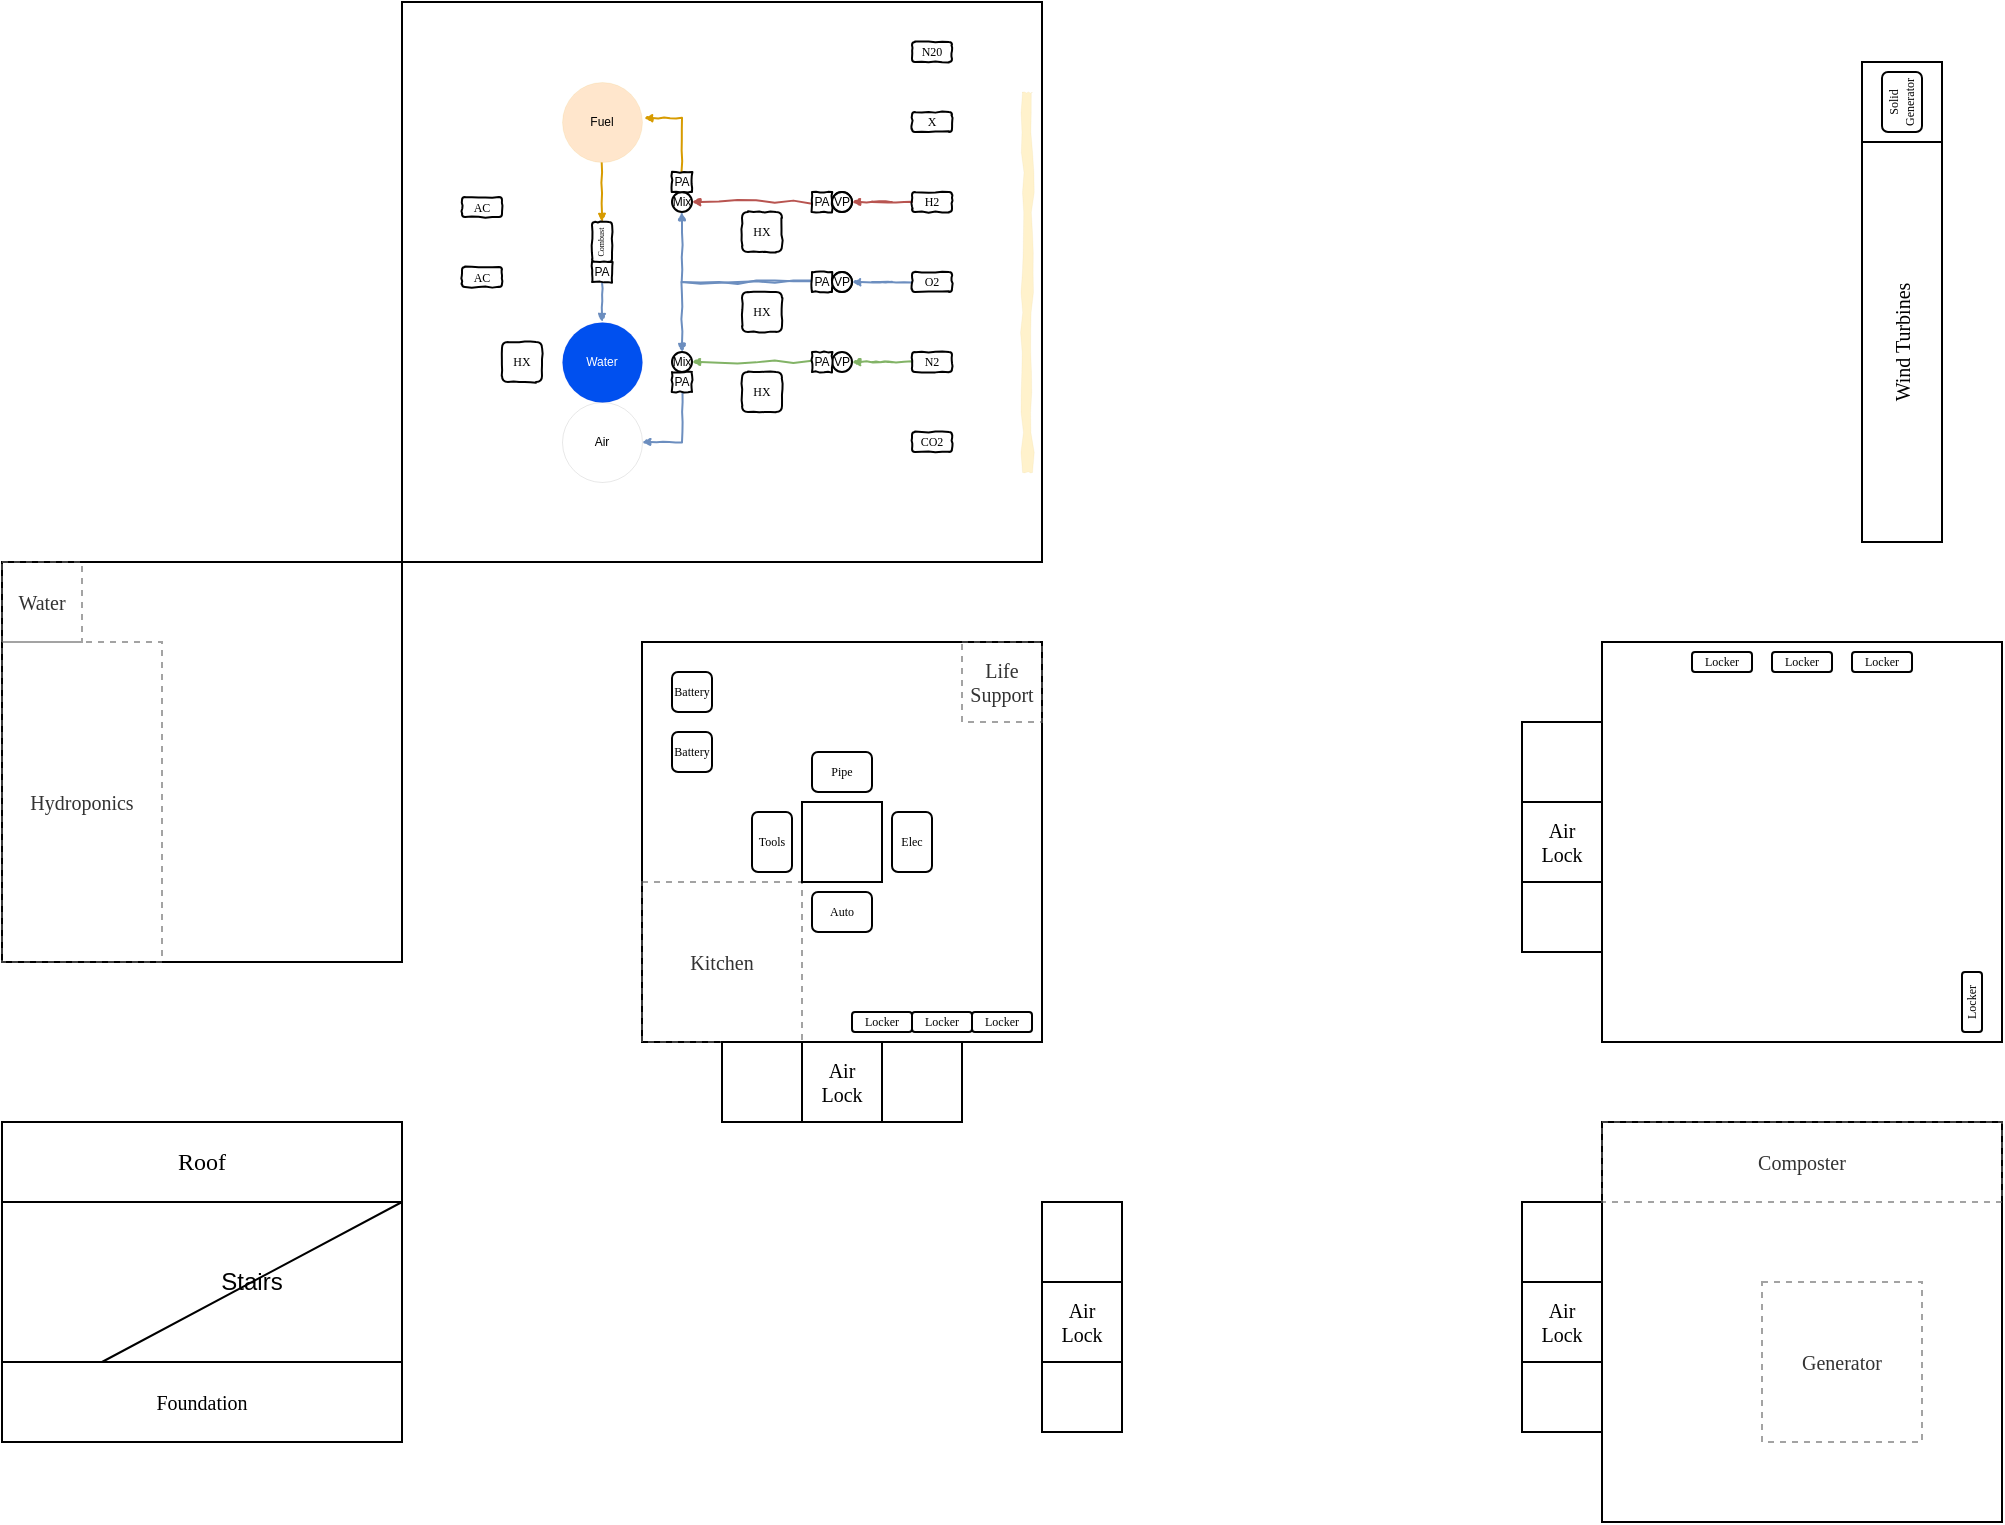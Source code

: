 <mxfile version="18.0.6" type="device"><diagram id="N-BMSA6TOyLM_wrdrmBs" name="Page-1"><mxGraphModel dx="569" dy="1196" grid="1" gridSize="10" guides="1" tooltips="1" connect="1" arrows="1" fold="1" page="1" pageScale="1" pageWidth="1100" pageHeight="850" math="0" shadow="0"><root><mxCell id="0"/><mxCell id="1" parent="0"/><mxCell id="UiLQ8mxrpIkuV-kEF4KZ-11" value="" style="rounded=0;whiteSpace=wrap;html=1;fontFamily=Atkinson Hyperlegible;fontSource=https%3A%2F%2Ffonts.googleapis.com%2Fcss%3Ffamily%3DAtkinson%2BHyperlegible;fontSize=12;fillColor=none;movable=1;resizable=1;rotatable=1;deletable=1;editable=1;connectable=1;pointerEvents=0;" parent="1" vertex="1"><mxGeometry x="360" y="240" width="200" height="200" as="geometry"/></mxCell><mxCell id="UiLQ8mxrpIkuV-kEF4KZ-2" value="" style="rounded=0;whiteSpace=wrap;html=1;fontFamily=Atkinson Hyperlegible;fontSource=https%3A%2F%2Ffonts.googleapis.com%2Fcss%3Ffamily%3DAtkinson%2BHyperlegible;fontSize=12;" parent="1" vertex="1"><mxGeometry x="970" y="-50" width="40" height="40" as="geometry"/></mxCell><mxCell id="UiLQ8mxrpIkuV-kEF4KZ-3" value="Wind Turbines" style="rounded=0;whiteSpace=wrap;html=1;fontFamily=Atkinson Hyperlegible;fontSource=https%3A%2F%2Ffonts.googleapis.com%2Fcss%3Ffamily%3DAtkinson%2BHyperlegible;fontSize=10;horizontal=0;" parent="1" vertex="1"><mxGeometry x="970" y="-10" width="40" height="200" as="geometry"/></mxCell><mxCell id="UiLQ8mxrpIkuV-kEF4KZ-6" value="Foundation" style="rounded=0;whiteSpace=wrap;html=1;fontFamily=Atkinson Hyperlegible;fontSource=https%3A%2F%2Ffonts.googleapis.com%2Fcss%3Ffamily%3DAtkinson%2BHyperlegible;fontSize=10;" parent="1" vertex="1"><mxGeometry x="40" y="600" width="200" height="40" as="geometry"/></mxCell><mxCell id="UiLQ8mxrpIkuV-kEF4KZ-7" value="" style="rounded=0;whiteSpace=wrap;html=1;fontFamily=Atkinson Hyperlegible;fontSource=https%3A%2F%2Ffonts.googleapis.com%2Fcss%3Ffamily%3DAtkinson%2BHyperlegible;fontSize=12;" parent="1" vertex="1"><mxGeometry x="40" y="520" width="200" height="80" as="geometry"/></mxCell><mxCell id="UiLQ8mxrpIkuV-kEF4KZ-8" value="Roof" style="rounded=0;whiteSpace=wrap;html=1;fontFamily=Atkinson Hyperlegible;fontSource=https%3A%2F%2Ffonts.googleapis.com%2Fcss%3Ffamily%3DAtkinson%2BHyperlegible;fontSize=12;" parent="1" vertex="1"><mxGeometry x="40" y="480" width="200" height="40" as="geometry"/></mxCell><mxCell id="UiLQ8mxrpIkuV-kEF4KZ-20" value="Solid&lt;br style=&quot;font-size: 6px;&quot;&gt;Generator" style="rounded=1;whiteSpace=wrap;html=1;glass=0;fontFamily=Atkinson Hyperlegible;fontSource=https%3A%2F%2Ffonts.googleapis.com%2Fcss%3Ffamily%3DAtkinson%2BHyperlegible;fontSize=6;fillColor=none;gradientColor=#ffffff;shadow=0;horizontal=0;" parent="1" vertex="1"><mxGeometry x="980" y="-45" width="20" height="30" as="geometry"/></mxCell><mxCell id="UiLQ8mxrpIkuV-kEF4KZ-21" value="Battery" style="rounded=1;whiteSpace=wrap;html=1;glass=0;fontFamily=Atkinson Hyperlegible;fontSource=https%3A%2F%2Ffonts.googleapis.com%2Fcss%3Ffamily%3DAtkinson%2BHyperlegible;fontSize=6;fillColor=none;gradientColor=#ffffff;shadow=0;" parent="1" vertex="1"><mxGeometry x="375" y="255" width="20" height="20" as="geometry"/></mxCell><mxCell id="UiLQ8mxrpIkuV-kEF4KZ-27" value="Kitchen" style="rounded=0;whiteSpace=wrap;html=1;shadow=0;glass=0;fontFamily=Atkinson Hyperlegible;fontSource=https%3A%2F%2Ffonts.googleapis.com%2Fcss%3Ffamily%3DAtkinson%2BHyperlegible;fontSize=10;fillColor=none;dashed=1;fontColor=#333333;strokeColor=#666666;sketch=0;opacity=60;" parent="1" vertex="1"><mxGeometry x="360" y="360" width="80" height="80" as="geometry"/></mxCell><mxCell id="UiLQ8mxrpIkuV-kEF4KZ-28" value="Life&lt;br style=&quot;font-size: 10px;&quot;&gt;Support" style="rounded=0;whiteSpace=wrap;html=1;shadow=0;glass=0;fontFamily=Atkinson Hyperlegible;fontSource=https%3A%2F%2Ffonts.googleapis.com%2Fcss%3Ffamily%3DAtkinson%2BHyperlegible;fontSize=10;fillColor=none;dashed=1;fontColor=#333333;strokeColor=#666666;sketch=0;opacity=60;" parent="1" vertex="1"><mxGeometry x="520" y="240" width="40" height="40" as="geometry"/></mxCell><mxCell id="PRaW3GvwGCzy9VyHbWax-9" value="Locker" style="rounded=1;whiteSpace=wrap;html=1;glass=0;fontFamily=Atkinson Hyperlegible;fontSource=https%3A%2F%2Ffonts.googleapis.com%2Fcss%3Ffamily%3DAtkinson%2BHyperlegible;fontSize=6;fillColor=none;gradientColor=#ffffff;shadow=0;" parent="1" vertex="1"><mxGeometry x="525" y="425" width="30" height="10" as="geometry"/></mxCell><mxCell id="PRaW3GvwGCzy9VyHbWax-10" value="Locker" style="rounded=1;whiteSpace=wrap;html=1;glass=0;fontFamily=Atkinson Hyperlegible;fontSource=https%3A%2F%2Ffonts.googleapis.com%2Fcss%3Ffamily%3DAtkinson%2BHyperlegible;fontSize=6;fillColor=none;gradientColor=#ffffff;shadow=0;" parent="1" vertex="1"><mxGeometry x="495" y="425" width="30" height="10" as="geometry"/></mxCell><mxCell id="PRaW3GvwGCzy9VyHbWax-11" value="Locker" style="rounded=1;whiteSpace=wrap;html=1;glass=0;fontFamily=Atkinson Hyperlegible;fontSource=https%3A%2F%2Ffonts.googleapis.com%2Fcss%3Ffamily%3DAtkinson%2BHyperlegible;fontSize=6;fillColor=none;gradientColor=#ffffff;shadow=0;" parent="1" vertex="1"><mxGeometry x="465" y="425" width="30" height="10" as="geometry"/></mxCell><mxCell id="PRaW3GvwGCzy9VyHbWax-41" value="" style="rounded=0;whiteSpace=wrap;html=1;fontFamily=Atkinson Hyperlegible;fontSource=https%3A%2F%2Ffonts.googleapis.com%2Fcss%3Ffamily%3DAtkinson%2BHyperlegible;fontSize=12;" parent="1" vertex="1"><mxGeometry x="400" y="440" width="40" height="40" as="geometry"/></mxCell><mxCell id="PRaW3GvwGCzy9VyHbWax-42" value="" style="rounded=0;whiteSpace=wrap;html=1;fontFamily=Atkinson Hyperlegible;fontSource=https%3A%2F%2Ffonts.googleapis.com%2Fcss%3Ffamily%3DAtkinson%2BHyperlegible;fontSize=12;" parent="1" vertex="1"><mxGeometry x="480" y="440" width="40" height="40" as="geometry"/></mxCell><mxCell id="PRaW3GvwGCzy9VyHbWax-43" value="Air&lt;br style=&quot;font-size: 10px;&quot;&gt;Lock" style="rounded=0;whiteSpace=wrap;html=1;fontFamily=Atkinson Hyperlegible;fontSource=https%3A%2F%2Ffonts.googleapis.com%2Fcss%3Ffamily%3DAtkinson%2BHyperlegible;fontSize=10;" parent="1" vertex="1"><mxGeometry x="440" y="440" width="40" height="40" as="geometry"/></mxCell><mxCell id="PRaW3GvwGCzy9VyHbWax-44" value="" style="rounded=0;whiteSpace=wrap;html=1;fontFamily=Atkinson Hyperlegible;fontSource=https%3A%2F%2Ffonts.googleapis.com%2Fcss%3Ffamily%3DAtkinson%2BHyperlegible;fontSize=12;fillColor=none;movable=1;resizable=1;rotatable=1;deletable=1;editable=1;connectable=1;pointerEvents=0;" parent="1" vertex="1"><mxGeometry x="40" y="200" width="200" height="200" as="geometry"/></mxCell><mxCell id="PRaW3GvwGCzy9VyHbWax-55" value="Hydroponics" style="rounded=0;whiteSpace=wrap;html=1;shadow=0;glass=0;fontFamily=Atkinson Hyperlegible;fontSource=https%3A%2F%2Ffonts.googleapis.com%2Fcss%3Ffamily%3DAtkinson%2BHyperlegible;fontSize=10;fillColor=none;dashed=1;fontColor=#333333;strokeColor=#666666;sketch=0;opacity=60;" parent="1" vertex="1"><mxGeometry x="40" y="240" width="80" height="160" as="geometry"/></mxCell><mxCell id="PRaW3GvwGCzy9VyHbWax-56" value="" style="rounded=0;whiteSpace=wrap;html=1;fontFamily=Atkinson Hyperlegible;fontSource=https%3A%2F%2Ffonts.googleapis.com%2Fcss%3Ffamily%3DAtkinson%2BHyperlegible;fontSize=12;fillColor=none;movable=1;resizable=1;rotatable=1;deletable=1;editable=1;connectable=1;pointerEvents=0;" parent="1" vertex="1"><mxGeometry x="240" y="-80" width="320" height="280" as="geometry"/></mxCell><mxCell id="PRaW3GvwGCzy9VyHbWax-58" value="" style="rounded=0;whiteSpace=wrap;html=1;fontFamily=Atkinson Hyperlegible;fontSource=https%3A%2F%2Ffonts.googleapis.com%2Fcss%3Ffamily%3DAtkinson%2BHyperlegible;fontSize=12;fillColor=none;movable=1;resizable=1;rotatable=1;deletable=1;editable=1;connectable=1;pointerEvents=0;" parent="1" vertex="1"><mxGeometry x="840" y="480" width="200" height="200" as="geometry"/></mxCell><mxCell id="PRaW3GvwGCzy9VyHbWax-59" value="Generator" style="rounded=0;whiteSpace=wrap;html=1;shadow=0;glass=0;fontFamily=Atkinson Hyperlegible;fontSource=https%3A%2F%2Ffonts.googleapis.com%2Fcss%3Ffamily%3DAtkinson%2BHyperlegible;fontSize=10;fillColor=none;dashed=1;fontColor=#333333;strokeColor=#666666;sketch=0;opacity=60;" parent="1" vertex="1"><mxGeometry x="920" y="560" width="80" height="80" as="geometry"/></mxCell><mxCell id="PRaW3GvwGCzy9VyHbWax-63" value="" style="rounded=0;whiteSpace=wrap;html=1;fontFamily=Atkinson Hyperlegible;fontSource=https%3A%2F%2Ffonts.googleapis.com%2Fcss%3Ffamily%3DAtkinson%2BHyperlegible;fontSize=12;" parent="1" vertex="1"><mxGeometry x="560" y="520" width="40" height="40" as="geometry"/></mxCell><mxCell id="PRaW3GvwGCzy9VyHbWax-64" value="" style="rounded=0;whiteSpace=wrap;html=1;fontFamily=Atkinson Hyperlegible;fontSource=https%3A%2F%2Ffonts.googleapis.com%2Fcss%3Ffamily%3DAtkinson%2BHyperlegible;fontSize=12;" parent="1" vertex="1"><mxGeometry x="560" y="595" width="40" height="40" as="geometry"/></mxCell><mxCell id="PRaW3GvwGCzy9VyHbWax-65" value="Air&lt;br style=&quot;font-size: 10px;&quot;&gt;Lock" style="rounded=0;whiteSpace=wrap;html=1;fontFamily=Atkinson Hyperlegible;fontSource=https%3A%2F%2Ffonts.googleapis.com%2Fcss%3Ffamily%3DAtkinson%2BHyperlegible;fontSize=10;" parent="1" vertex="1"><mxGeometry x="560" y="560" width="40" height="40" as="geometry"/></mxCell><mxCell id="PRaW3GvwGCzy9VyHbWax-66" value="" style="rounded=0;whiteSpace=wrap;html=1;fontFamily=Atkinson Hyperlegible;fontSource=https%3A%2F%2Ffonts.googleapis.com%2Fcss%3Ffamily%3DAtkinson%2BHyperlegible;fontSize=12;" parent="1" vertex="1"><mxGeometry x="800" y="520" width="40" height="40" as="geometry"/></mxCell><mxCell id="PRaW3GvwGCzy9VyHbWax-67" value="" style="rounded=0;whiteSpace=wrap;html=1;fontFamily=Atkinson Hyperlegible;fontSource=https%3A%2F%2Ffonts.googleapis.com%2Fcss%3Ffamily%3DAtkinson%2BHyperlegible;fontSize=12;" parent="1" vertex="1"><mxGeometry x="800" y="595" width="40" height="40" as="geometry"/></mxCell><mxCell id="PRaW3GvwGCzy9VyHbWax-68" value="Air&lt;br style=&quot;font-size: 10px;&quot;&gt;Lock" style="rounded=0;whiteSpace=wrap;html=1;fontFamily=Atkinson Hyperlegible;fontSource=https%3A%2F%2Ffonts.googleapis.com%2Fcss%3Ffamily%3DAtkinson%2BHyperlegible;fontSize=10;" parent="1" vertex="1"><mxGeometry x="800" y="560" width="40" height="40" as="geometry"/></mxCell><mxCell id="PRaW3GvwGCzy9VyHbWax-69" value="Composter" style="rounded=0;whiteSpace=wrap;html=1;shadow=0;glass=0;fontFamily=Atkinson Hyperlegible;fontSource=https%3A%2F%2Ffonts.googleapis.com%2Fcss%3Ffamily%3DAtkinson%2BHyperlegible;fontSize=10;fillColor=none;dashed=1;fontColor=#333333;strokeColor=#666666;sketch=0;opacity=60;" parent="1" vertex="1"><mxGeometry x="840" y="480" width="200" height="40" as="geometry"/></mxCell><mxCell id="PRaW3GvwGCzy9VyHbWax-71" value="" style="rounded=0;whiteSpace=wrap;html=1;fontFamily=Atkinson Hyperlegible;fontSource=https%3A%2F%2Ffonts.googleapis.com%2Fcss%3Ffamily%3DAtkinson%2BHyperlegible;fontSize=12;fillColor=none;movable=1;resizable=1;rotatable=1;deletable=1;editable=1;connectable=1;pointerEvents=0;" parent="1" vertex="1"><mxGeometry x="840" y="240" width="200" height="200" as="geometry"/></mxCell><mxCell id="PRaW3GvwGCzy9VyHbWax-75" value="Elec" style="rounded=1;whiteSpace=wrap;html=1;glass=0;fontFamily=Atkinson Hyperlegible;fontSource=https%3A%2F%2Ffonts.googleapis.com%2Fcss%3Ffamily%3DAtkinson%2BHyperlegible;fontSize=6;fillColor=none;gradientColor=#ffffff;shadow=0;direction=west;" parent="1" vertex="1"><mxGeometry x="485" y="325" width="20" height="30" as="geometry"/></mxCell><mxCell id="PRaW3GvwGCzy9VyHbWax-87" value="Locker" style="rounded=1;whiteSpace=wrap;html=1;glass=0;fontFamily=Atkinson Hyperlegible;fontSource=https%3A%2F%2Ffonts.googleapis.com%2Fcss%3Ffamily%3DAtkinson%2BHyperlegible;fontSize=6;fillColor=none;gradientColor=#ffffff;shadow=0;" parent="1" vertex="1"><mxGeometry x="965" y="245" width="30" height="10" as="geometry"/></mxCell><mxCell id="PRaW3GvwGCzy9VyHbWax-88" value="Locker" style="rounded=1;whiteSpace=wrap;html=1;glass=0;fontFamily=Atkinson Hyperlegible;fontSource=https%3A%2F%2Ffonts.googleapis.com%2Fcss%3Ffamily%3DAtkinson%2BHyperlegible;fontSize=6;fillColor=none;gradientColor=#ffffff;shadow=0;" parent="1" vertex="1"><mxGeometry x="885" y="245" width="30" height="10" as="geometry"/></mxCell><mxCell id="PRaW3GvwGCzy9VyHbWax-89" value="Locker" style="rounded=1;whiteSpace=wrap;html=1;glass=0;fontFamily=Atkinson Hyperlegible;fontSource=https%3A%2F%2Ffonts.googleapis.com%2Fcss%3Ffamily%3DAtkinson%2BHyperlegible;fontSize=6;fillColor=none;gradientColor=#ffffff;shadow=0;horizontal=0;" parent="1" vertex="1"><mxGeometry x="1020" y="405" width="10" height="30" as="geometry"/></mxCell><mxCell id="PRaW3GvwGCzy9VyHbWax-90" value="" style="rounded=0;whiteSpace=wrap;html=1;fontFamily=Atkinson Hyperlegible;fontSource=https%3A%2F%2Ffonts.googleapis.com%2Fcss%3Ffamily%3DAtkinson%2BHyperlegible;fontSize=12;" parent="1" vertex="1"><mxGeometry x="800" y="280" width="40" height="40" as="geometry"/></mxCell><mxCell id="PRaW3GvwGCzy9VyHbWax-91" value="" style="rounded=0;whiteSpace=wrap;html=1;fontFamily=Atkinson Hyperlegible;fontSource=https%3A%2F%2Ffonts.googleapis.com%2Fcss%3Ffamily%3DAtkinson%2BHyperlegible;fontSize=12;" parent="1" vertex="1"><mxGeometry x="800" y="355" width="40" height="40" as="geometry"/></mxCell><mxCell id="PRaW3GvwGCzy9VyHbWax-92" value="Air&lt;br style=&quot;font-size: 10px;&quot;&gt;Lock" style="rounded=0;whiteSpace=wrap;html=1;fontFamily=Atkinson Hyperlegible;fontSource=https%3A%2F%2Ffonts.googleapis.com%2Fcss%3Ffamily%3DAtkinson%2BHyperlegible;fontSize=10;" parent="1" vertex="1"><mxGeometry x="800" y="320" width="40" height="40" as="geometry"/></mxCell><mxCell id="PRaW3GvwGCzy9VyHbWax-93" value="" style="rounded=0;whiteSpace=wrap;html=1;fontFamily=Atkinson Hyperlegible;fontSource=https%3A%2F%2Ffonts.googleapis.com%2Fcss%3Ffamily%3DAtkinson%2BHyperlegible;fontSize=12;" parent="1" vertex="1"><mxGeometry x="440" y="320" width="40" height="40" as="geometry"/></mxCell><mxCell id="PRaW3GvwGCzy9VyHbWax-94" value="Auto" style="rounded=1;whiteSpace=wrap;html=1;glass=0;fontFamily=Atkinson Hyperlegible;fontSource=https%3A%2F%2Ffonts.googleapis.com%2Fcss%3Ffamily%3DAtkinson%2BHyperlegible;fontSize=6;fillColor=none;gradientColor=#ffffff;shadow=0;direction=west;" parent="1" vertex="1"><mxGeometry x="445" y="365" width="30" height="20" as="geometry"/></mxCell><mxCell id="PRaW3GvwGCzy9VyHbWax-95" value="Pipe" style="rounded=1;whiteSpace=wrap;html=1;glass=0;fontFamily=Atkinson Hyperlegible;fontSource=https%3A%2F%2Ffonts.googleapis.com%2Fcss%3Ffamily%3DAtkinson%2BHyperlegible;fontSize=6;fillColor=none;gradientColor=#ffffff;shadow=0;direction=west;" parent="1" vertex="1"><mxGeometry x="445" y="295" width="30" height="20" as="geometry"/></mxCell><mxCell id="PRaW3GvwGCzy9VyHbWax-96" value="Tools" style="rounded=1;whiteSpace=wrap;html=1;glass=0;fontFamily=Atkinson Hyperlegible;fontSource=https%3A%2F%2Ffonts.googleapis.com%2Fcss%3Ffamily%3DAtkinson%2BHyperlegible;fontSize=6;fillColor=none;gradientColor=#ffffff;shadow=0;direction=west;" parent="1" vertex="1"><mxGeometry x="415" y="325" width="20" height="30" as="geometry"/></mxCell><mxCell id="PRaW3GvwGCzy9VyHbWax-97" value="Locker" style="rounded=1;whiteSpace=wrap;html=1;glass=0;fontFamily=Atkinson Hyperlegible;fontSource=https%3A%2F%2Ffonts.googleapis.com%2Fcss%3Ffamily%3DAtkinson%2BHyperlegible;fontSize=6;fillColor=none;gradientColor=#ffffff;shadow=0;" parent="1" vertex="1"><mxGeometry x="925" y="245" width="30" height="10" as="geometry"/></mxCell><mxCell id="YqtuCETEZdr7VnSkTlQu-1" value="Battery" style="rounded=1;whiteSpace=wrap;html=1;glass=0;fontFamily=Atkinson Hyperlegible;fontSource=https%3A%2F%2Ffonts.googleapis.com%2Fcss%3Ffamily%3DAtkinson%2BHyperlegible;fontSize=6;fillColor=none;gradientColor=#ffffff;shadow=0;" parent="1" vertex="1"><mxGeometry x="375" y="285" width="20" height="20" as="geometry"/></mxCell><mxCell id="YqtuCETEZdr7VnSkTlQu-9" value="Stairs" style="shape=manualInput;whiteSpace=wrap;html=1;size=80;" parent="1" vertex="1"><mxGeometry x="90" y="520" width="150" height="80" as="geometry"/></mxCell><mxCell id="Nd26hp-KOcYlR2YbkP75-1" value="Water" style="rounded=0;whiteSpace=wrap;html=1;shadow=0;glass=0;fontFamily=Atkinson Hyperlegible;fontSource=https%3A%2F%2Ffonts.googleapis.com%2Fcss%3Ffamily%3DAtkinson%2BHyperlegible;fontSize=10;fillColor=none;dashed=1;fontColor=#333333;strokeColor=#666666;sketch=0;opacity=60;" vertex="1" parent="1"><mxGeometry x="40" y="200" width="40" height="40" as="geometry"/></mxCell><mxCell id="Nd26hp-KOcYlR2YbkP75-2" value="CO2" style="rounded=1;whiteSpace=wrap;html=1;glass=0;fontFamily=Atkinson Hyperlegible;fontSource=https%3A%2F%2Ffonts.googleapis.com%2Fcss%3Ffamily%3DAtkinson%2BHyperlegible;fontSize=6;fillColor=none;gradientColor=#ffffff;shadow=0;direction=west;comic=1;" vertex="1" parent="1"><mxGeometry x="495" y="135" width="20" height="10" as="geometry"/></mxCell><mxCell id="Nd26hp-KOcYlR2YbkP75-22" style="edgeStyle=orthogonalEdgeStyle;orthogonalLoop=1;jettySize=auto;html=1;fontSize=6;endArrow=block;endFill=1;endSize=2;rounded=0;fillColor=#d5e8d4;strokeColor=#82b366;entryX=1;entryY=0.5;entryDx=0;entryDy=0;comic=1;" edge="1" parent="1" source="Nd26hp-KOcYlR2YbkP75-3" target="Nd26hp-KOcYlR2YbkP75-32"><mxGeometry relative="1" as="geometry"/></mxCell><mxCell id="Nd26hp-KOcYlR2YbkP75-3" value="N2" style="rounded=1;whiteSpace=wrap;html=1;glass=0;fontFamily=Atkinson Hyperlegible;fontSource=https%3A%2F%2Ffonts.googleapis.com%2Fcss%3Ffamily%3DAtkinson%2BHyperlegible;fontSize=6;fillColor=none;gradientColor=#ffffff;shadow=0;direction=west;comic=1;" vertex="1" parent="1"><mxGeometry x="495" y="95" width="20" height="10" as="geometry"/></mxCell><mxCell id="Nd26hp-KOcYlR2YbkP75-31" style="edgeStyle=orthogonalEdgeStyle;rounded=0;orthogonalLoop=1;jettySize=auto;html=1;entryX=1;entryY=0.5;entryDx=0;entryDy=0;fontSize=4;endArrow=block;endFill=1;endSize=2;fillColor=#dae8fc;strokeColor=#6c8ebf;comic=1;" edge="1" parent="1" source="Nd26hp-KOcYlR2YbkP75-4" target="Nd26hp-KOcYlR2YbkP75-29"><mxGeometry relative="1" as="geometry"/></mxCell><mxCell id="Nd26hp-KOcYlR2YbkP75-4" value="O2" style="rounded=1;whiteSpace=wrap;html=1;glass=0;fontFamily=Atkinson Hyperlegible;fontSource=https%3A%2F%2Ffonts.googleapis.com%2Fcss%3Ffamily%3DAtkinson%2BHyperlegible;fontSize=6;fillColor=none;gradientColor=#ffffff;shadow=0;direction=west;comic=1;" vertex="1" parent="1"><mxGeometry x="495" y="55" width="20" height="10" as="geometry"/></mxCell><mxCell id="Nd26hp-KOcYlR2YbkP75-19" style="edgeStyle=orthogonalEdgeStyle;orthogonalLoop=1;jettySize=auto;html=1;fontSize=6;endArrow=block;endFill=1;endSize=2;rounded=0;fillColor=#f8cecc;strokeColor=#b85450;entryX=1;entryY=0.5;entryDx=0;entryDy=0;comic=1;" edge="1" parent="1" source="Nd26hp-KOcYlR2YbkP75-5" target="Nd26hp-KOcYlR2YbkP75-28"><mxGeometry relative="1" as="geometry"/></mxCell><mxCell id="Nd26hp-KOcYlR2YbkP75-5" value="H2" style="rounded=1;whiteSpace=wrap;html=1;glass=0;fontFamily=Atkinson Hyperlegible;fontSource=https%3A%2F%2Ffonts.googleapis.com%2Fcss%3Ffamily%3DAtkinson%2BHyperlegible;fontSize=6;fillColor=none;gradientColor=#ffffff;shadow=0;direction=west;comic=1;" vertex="1" parent="1"><mxGeometry x="495" y="15" width="20" height="10" as="geometry"/></mxCell><mxCell id="Nd26hp-KOcYlR2YbkP75-6" value="X" style="rounded=1;whiteSpace=wrap;html=1;glass=0;fontFamily=Atkinson Hyperlegible;fontSource=https%3A%2F%2Ffonts.googleapis.com%2Fcss%3Ffamily%3DAtkinson%2BHyperlegible;fontSize=6;fillColor=none;gradientColor=#ffffff;shadow=0;direction=west;comic=1;" vertex="1" parent="1"><mxGeometry x="495" y="-25" width="20" height="10" as="geometry"/></mxCell><mxCell id="Nd26hp-KOcYlR2YbkP75-7" value="" style="rounded=0;whiteSpace=wrap;html=1;dashed=1;dashPattern=1 1;fillColor=#fff2cc;strokeColor=#d6b656;strokeWidth=0;comic=1;" vertex="1" parent="1"><mxGeometry x="550" y="-35" width="5" height="190" as="geometry"/></mxCell><mxCell id="Nd26hp-KOcYlR2YbkP75-8" value="AC" style="rounded=1;whiteSpace=wrap;html=1;glass=0;fontFamily=Atkinson Hyperlegible;fontSource=https%3A%2F%2Ffonts.googleapis.com%2Fcss%3Ffamily%3DAtkinson%2BHyperlegible;fontSize=6;fillColor=none;gradientColor=#ffffff;shadow=0;direction=west;comic=1;" vertex="1" parent="1"><mxGeometry x="270" y="17.5" width="20" height="10" as="geometry"/></mxCell><mxCell id="Nd26hp-KOcYlR2YbkP75-9" value="HX" style="rounded=1;whiteSpace=wrap;html=1;glass=0;fontFamily=Atkinson Hyperlegible;fontSource=https%3A%2F%2Ffonts.googleapis.com%2Fcss%3Ffamily%3DAtkinson%2BHyperlegible;fontSize=6;fillColor=none;gradientColor=#ffffff;shadow=0;direction=west;comic=1;" vertex="1" parent="1"><mxGeometry x="290" y="90" width="20" height="20" as="geometry"/></mxCell><mxCell id="Nd26hp-KOcYlR2YbkP75-23" style="edgeStyle=orthogonalEdgeStyle;orthogonalLoop=1;jettySize=auto;html=1;exitX=0.5;exitY=1;exitDx=0;exitDy=0;entryX=1;entryY=0.5;entryDx=0;entryDy=0;fontSize=6;endArrow=block;endFill=1;endSize=2;rounded=0;fillColor=#dae8fc;strokeColor=#6c8ebf;gradientColor=#7ea6e0;comic=1;" edge="1" parent="1" source="Nd26hp-KOcYlR2YbkP75-61" target="Nd26hp-KOcYlR2YbkP75-14"><mxGeometry relative="1" as="geometry"><Array as="points"><mxPoint x="380" y="140"/></Array></mxGeometry></mxCell><mxCell id="Nd26hp-KOcYlR2YbkP75-11" value="Mix" style="ellipse;whiteSpace=wrap;html=1;aspect=fixed;strokeWidth=1;fontSize=6;comic=1;" vertex="1" parent="1"><mxGeometry x="375" y="95" width="10" height="10" as="geometry"/></mxCell><mxCell id="Nd26hp-KOcYlR2YbkP75-12" value="HX" style="rounded=1;whiteSpace=wrap;html=1;glass=0;fontFamily=Atkinson Hyperlegible;fontSource=https%3A%2F%2Ffonts.googleapis.com%2Fcss%3Ffamily%3DAtkinson%2BHyperlegible;fontSize=6;fillColor=none;gradientColor=#ffffff;shadow=0;direction=west;comic=1;" vertex="1" parent="1"><mxGeometry x="410" y="105" width="20" height="20" as="geometry"/></mxCell><mxCell id="Nd26hp-KOcYlR2YbkP75-26" style="edgeStyle=orthogonalEdgeStyle;orthogonalLoop=1;jettySize=auto;html=1;exitX=0.5;exitY=1;exitDx=0;exitDy=0;entryX=0.5;entryY=1;entryDx=0;entryDy=0;fontSize=6;endArrow=block;endFill=1;endSize=2;rounded=0;fillColor=#ffe6cc;strokeColor=#d79b00;comic=1;" edge="1" parent="1" source="Nd26hp-KOcYlR2YbkP75-13" target="Nd26hp-KOcYlR2YbkP75-18"><mxGeometry relative="1" as="geometry"/></mxCell><mxCell id="Nd26hp-KOcYlR2YbkP75-13" value="Fuel" style="ellipse;whiteSpace=wrap;html=1;aspect=fixed;dashed=1;dashPattern=1 1;fontSize=6;strokeWidth=0;fillColor=#ffe6cc;strokeColor=#d79b00;comic=1;" vertex="1" parent="1"><mxGeometry x="320" y="-40" width="40" height="40" as="geometry"/></mxCell><mxCell id="Nd26hp-KOcYlR2YbkP75-14" value="Air" style="ellipse;whiteSpace=wrap;html=1;aspect=fixed;dashed=1;dashPattern=1 1;fontSize=6;strokeWidth=0;comic=1;" vertex="1" parent="1"><mxGeometry x="320" y="120" width="40" height="40" as="geometry"/></mxCell><mxCell id="Nd26hp-KOcYlR2YbkP75-15" value="AC" style="rounded=1;whiteSpace=wrap;html=1;glass=0;fontFamily=Atkinson Hyperlegible;fontSource=https%3A%2F%2Ffonts.googleapis.com%2Fcss%3Ffamily%3DAtkinson%2BHyperlegible;fontSize=6;fillColor=none;gradientColor=#ffffff;shadow=0;direction=west;comic=1;" vertex="1" parent="1"><mxGeometry x="270" y="52.5" width="20" height="10" as="geometry"/></mxCell><mxCell id="Nd26hp-KOcYlR2YbkP75-25" style="edgeStyle=orthogonalEdgeStyle;orthogonalLoop=1;jettySize=auto;html=1;entryX=1.025;entryY=0.45;entryDx=0;entryDy=0;entryPerimeter=0;fontSize=6;exitX=0.5;exitY=0;exitDx=0;exitDy=0;endArrow=block;endFill=1;endSize=2;rounded=0;fillColor=#ffe6cc;strokeColor=#d79b00;comic=1;" edge="1" parent="1" source="Nd26hp-KOcYlR2YbkP75-50" target="Nd26hp-KOcYlR2YbkP75-13"><mxGeometry relative="1" as="geometry"><Array as="points"><mxPoint x="380" y="-22"/></Array></mxGeometry></mxCell><mxCell id="Nd26hp-KOcYlR2YbkP75-16" value="Mix" style="ellipse;whiteSpace=wrap;html=1;aspect=fixed;strokeWidth=1;fontSize=6;comic=1;" vertex="1" parent="1"><mxGeometry x="375" y="15" width="10" height="10" as="geometry"/></mxCell><mxCell id="Nd26hp-KOcYlR2YbkP75-17" value="Water" style="ellipse;whiteSpace=wrap;html=1;aspect=fixed;dashed=1;dashPattern=1 1;fontSize=6;strokeWidth=0;fillColor=#0050ef;strokeColor=#001DBC;fontColor=#ffffff;comic=1;" vertex="1" parent="1"><mxGeometry x="320" y="80" width="40" height="40" as="geometry"/></mxCell><mxCell id="Nd26hp-KOcYlR2YbkP75-27" style="edgeStyle=orthogonalEdgeStyle;orthogonalLoop=1;jettySize=auto;html=1;exitX=0.5;exitY=1;exitDx=0;exitDy=0;entryX=0.5;entryY=0;entryDx=0;entryDy=0;fontSize=6;endArrow=block;endFill=1;endSize=2;rounded=0;fillColor=#dae8fc;strokeColor=#6c8ebf;comic=1;" edge="1" parent="1" source="Nd26hp-KOcYlR2YbkP75-64" target="Nd26hp-KOcYlR2YbkP75-17"><mxGeometry relative="1" as="geometry"/></mxCell><mxCell id="Nd26hp-KOcYlR2YbkP75-18" value="Combust" style="rounded=1;whiteSpace=wrap;html=1;glass=0;fontFamily=Atkinson Hyperlegible;fontSource=https%3A%2F%2Ffonts.googleapis.com%2Fcss%3Ffamily%3DAtkinson%2BHyperlegible;fontSize=4;fillColor=none;gradientColor=#ffffff;shadow=0;direction=west;horizontal=0;comic=1;" vertex="1" parent="1"><mxGeometry x="335" y="30" width="10" height="20" as="geometry"/></mxCell><mxCell id="Nd26hp-KOcYlR2YbkP75-38" style="edgeStyle=orthogonalEdgeStyle;rounded=0;orthogonalLoop=1;jettySize=auto;html=1;exitX=0;exitY=0.5;exitDx=0;exitDy=0;entryX=1;entryY=0.5;entryDx=0;entryDy=0;fontSize=4;endArrow=block;endFill=1;endSize=2;fillColor=#f8cecc;strokeColor=#b85450;comic=1;" edge="1" parent="1" source="Nd26hp-KOcYlR2YbkP75-55" target="Nd26hp-KOcYlR2YbkP75-16"><mxGeometry relative="1" as="geometry"/></mxCell><mxCell id="Nd26hp-KOcYlR2YbkP75-28" value="VP" style="ellipse;whiteSpace=wrap;html=1;aspect=fixed;fontSize=4;strokeWidth=1;comic=1;" vertex="1" parent="1"><mxGeometry x="455" y="15" width="10" height="10" as="geometry"/></mxCell><mxCell id="Nd26hp-KOcYlR2YbkP75-36" style="edgeStyle=orthogonalEdgeStyle;rounded=0;orthogonalLoop=1;jettySize=auto;html=1;entryX=0.5;entryY=1;entryDx=0;entryDy=0;fontSize=4;endArrow=block;endFill=1;endSize=2;exitX=0;exitY=0.5;exitDx=0;exitDy=0;fillColor=#dae8fc;strokeColor=#6c8ebf;comic=1;" edge="1" parent="1" source="Nd26hp-KOcYlR2YbkP75-56" target="Nd26hp-KOcYlR2YbkP75-16"><mxGeometry relative="1" as="geometry"/></mxCell><mxCell id="Nd26hp-KOcYlR2YbkP75-29" value="VP" style="ellipse;whiteSpace=wrap;html=1;aspect=fixed;fontSize=4;strokeWidth=1;comic=1;" vertex="1" parent="1"><mxGeometry x="455" y="55" width="10" height="10" as="geometry"/></mxCell><mxCell id="Nd26hp-KOcYlR2YbkP75-35" style="edgeStyle=orthogonalEdgeStyle;rounded=0;orthogonalLoop=1;jettySize=auto;html=1;exitX=0;exitY=0.5;exitDx=0;exitDy=0;entryX=1;entryY=0.5;entryDx=0;entryDy=0;fontSize=4;endArrow=block;endFill=1;endSize=2;fillColor=#d5e8d4;strokeColor=#82b366;comic=1;" edge="1" parent="1" source="Nd26hp-KOcYlR2YbkP75-57" target="Nd26hp-KOcYlR2YbkP75-11"><mxGeometry relative="1" as="geometry"/></mxCell><mxCell id="Nd26hp-KOcYlR2YbkP75-32" value="VP" style="ellipse;whiteSpace=wrap;html=1;aspect=fixed;fontSize=6;strokeWidth=1;comic=1;" vertex="1" parent="1"><mxGeometry x="455" y="95" width="10" height="10" as="geometry"/></mxCell><mxCell id="Nd26hp-KOcYlR2YbkP75-33" value="HX" style="rounded=1;whiteSpace=wrap;html=1;glass=0;fontFamily=Atkinson Hyperlegible;fontSource=https%3A%2F%2Ffonts.googleapis.com%2Fcss%3Ffamily%3DAtkinson%2BHyperlegible;fontSize=6;fillColor=none;gradientColor=#ffffff;shadow=0;direction=west;comic=1;" vertex="1" parent="1"><mxGeometry x="410" y="65" width="20" height="20" as="geometry"/></mxCell><mxCell id="Nd26hp-KOcYlR2YbkP75-34" value="HX" style="rounded=1;whiteSpace=wrap;html=1;glass=0;fontFamily=Atkinson Hyperlegible;fontSource=https%3A%2F%2Ffonts.googleapis.com%2Fcss%3Ffamily%3DAtkinson%2BHyperlegible;fontSize=6;fillColor=none;gradientColor=#ffffff;shadow=0;direction=west;comic=1;" vertex="1" parent="1"><mxGeometry x="410" y="25" width="20" height="20" as="geometry"/></mxCell><mxCell id="Nd26hp-KOcYlR2YbkP75-50" value="PA" style="whiteSpace=wrap;html=1;aspect=fixed;fontSize=6;strokeWidth=1;comic=1;" vertex="1" parent="1"><mxGeometry x="375" y="5" width="10" height="10" as="geometry"/></mxCell><mxCell id="Nd26hp-KOcYlR2YbkP75-55" value="PA" style="whiteSpace=wrap;html=1;aspect=fixed;fontSize=6;strokeWidth=1;comic=1;" vertex="1" parent="1"><mxGeometry x="445" y="15" width="10" height="10" as="geometry"/></mxCell><mxCell id="Nd26hp-KOcYlR2YbkP75-60" style="edgeStyle=orthogonalEdgeStyle;rounded=0;orthogonalLoop=1;jettySize=auto;html=1;entryX=0.5;entryY=0;entryDx=0;entryDy=0;fontSize=6;endArrow=block;endFill=1;endSize=2;fillColor=#dae8fc;strokeColor=#6c8ebf;comic=1;" edge="1" parent="1" source="Nd26hp-KOcYlR2YbkP75-56" target="Nd26hp-KOcYlR2YbkP75-11"><mxGeometry relative="1" as="geometry"/></mxCell><mxCell id="Nd26hp-KOcYlR2YbkP75-56" value="PA" style="whiteSpace=wrap;html=1;aspect=fixed;fontSize=6;strokeWidth=1;comic=1;" vertex="1" parent="1"><mxGeometry x="445" y="55" width="10" height="10" as="geometry"/></mxCell><mxCell id="Nd26hp-KOcYlR2YbkP75-57" value="PA" style="whiteSpace=wrap;html=1;aspect=fixed;fontSize=6;strokeWidth=1;comic=1;" vertex="1" parent="1"><mxGeometry x="445" y="95" width="10" height="10" as="geometry"/></mxCell><mxCell id="Nd26hp-KOcYlR2YbkP75-61" value="PA" style="whiteSpace=wrap;html=1;aspect=fixed;fontSize=6;strokeWidth=1;comic=1;" vertex="1" parent="1"><mxGeometry x="375" y="105" width="10" height="10" as="geometry"/></mxCell><mxCell id="Nd26hp-KOcYlR2YbkP75-62" value="VP" style="ellipse;whiteSpace=wrap;html=1;aspect=fixed;fontSize=6;strokeWidth=1;comic=1;" vertex="1" parent="1"><mxGeometry x="455" y="15" width="10" height="10" as="geometry"/></mxCell><mxCell id="Nd26hp-KOcYlR2YbkP75-63" value="VP" style="ellipse;whiteSpace=wrap;html=1;aspect=fixed;fontSize=6;strokeWidth=1;comic=1;" vertex="1" parent="1"><mxGeometry x="455" y="55" width="10" height="10" as="geometry"/></mxCell><mxCell id="Nd26hp-KOcYlR2YbkP75-64" value="PA" style="whiteSpace=wrap;html=1;aspect=fixed;fontSize=6;strokeWidth=1;comic=1;" vertex="1" parent="1"><mxGeometry x="335" y="50" width="10" height="10" as="geometry"/></mxCell><mxCell id="Nd26hp-KOcYlR2YbkP75-65" value="N20" style="rounded=1;whiteSpace=wrap;html=1;glass=0;fontFamily=Atkinson Hyperlegible;fontSource=https%3A%2F%2Ffonts.googleapis.com%2Fcss%3Ffamily%3DAtkinson%2BHyperlegible;fontSize=6;fillColor=none;gradientColor=#ffffff;shadow=0;direction=west;comic=1;" vertex="1" parent="1"><mxGeometry x="495" y="-60" width="20" height="10" as="geometry"/></mxCell></root></mxGraphModel></diagram></mxfile>